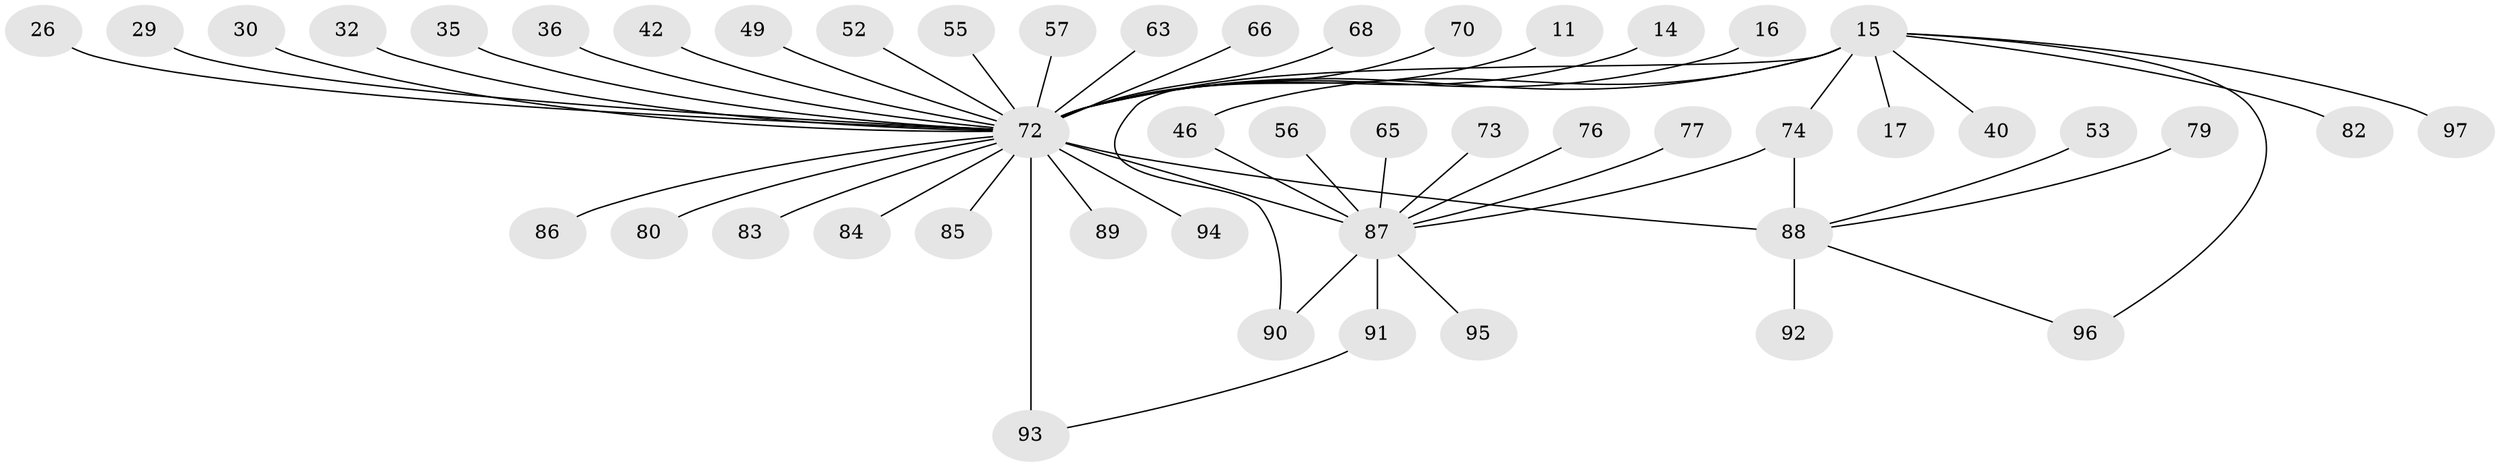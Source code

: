 // original degree distribution, {7: 0.010309278350515464, 10: 0.010309278350515464, 15: 0.010309278350515464, 6: 0.041237113402061855, 4: 0.08247422680412371, 1: 0.5773195876288659, 2: 0.18556701030927836, 8: 0.010309278350515464, 11: 0.010309278350515464, 14: 0.010309278350515464, 5: 0.020618556701030927, 3: 0.030927835051546393}
// Generated by graph-tools (version 1.1) at 2025/50/03/04/25 21:50:04]
// undirected, 48 vertices, 53 edges
graph export_dot {
graph [start="1"]
  node [color=gray90,style=filled];
  11;
  14;
  15;
  16;
  17;
  26;
  29;
  30;
  32;
  35;
  36;
  40;
  42;
  46 [super="+45"];
  49;
  52;
  53;
  55;
  56;
  57 [super="+27"];
  63 [super="+51"];
  65;
  66;
  68 [super="+62"];
  70;
  72 [super="+7+58+18+9+25+28"];
  73 [super="+34+69"];
  74 [super="+39"];
  76 [super="+43"];
  77 [super="+75"];
  79;
  80;
  82 [super="+41"];
  83;
  84;
  85 [super="+67"];
  86;
  87 [super="+81+50+22+38"];
  88 [super="+31"];
  89;
  90;
  91 [super="+44"];
  92;
  93 [super="+64+71+13"];
  94;
  95;
  96 [super="+78"];
  97;
  11 -- 72;
  14 -- 72;
  15 -- 17;
  15 -- 40;
  15 -- 82 [weight=2];
  15 -- 90;
  15 -- 97;
  15 -- 74 [weight=2];
  15 -- 96;
  15 -- 46;
  15 -- 72 [weight=4];
  16 -- 72;
  26 -- 72;
  29 -- 72;
  30 -- 72;
  32 -- 72;
  35 -- 72;
  36 -- 72;
  42 -- 72;
  46 -- 87;
  49 -- 72;
  52 -- 72;
  53 -- 88;
  55 -- 72;
  56 -- 87;
  57 -- 72;
  63 -- 72;
  65 -- 87;
  66 -- 72;
  68 -- 72;
  70 -- 72;
  72 -- 83;
  72 -- 86;
  72 -- 88 [weight=2];
  72 -- 84;
  72 -- 93 [weight=3];
  72 -- 85;
  72 -- 80;
  72 -- 89;
  72 -- 94;
  72 -- 87 [weight=3];
  73 -- 87;
  74 -- 88 [weight=2];
  74 -- 87;
  76 -- 87;
  77 -- 87;
  79 -- 88;
  87 -- 90;
  87 -- 91;
  87 -- 95;
  88 -- 92;
  88 -- 96;
  91 -- 93;
}
